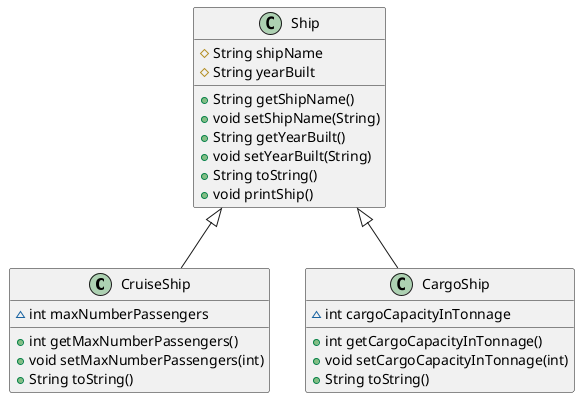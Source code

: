 @startuml
class CruiseShip {
~ int maxNumberPassengers
+ int getMaxNumberPassengers()
+ void setMaxNumberPassengers(int)
+ String toString()
}




class Ship {
# String shipName
# String yearBuilt
+ String getShipName()
+ void setShipName(String)
+ String getYearBuilt()
+ void setYearBuilt(String)
+ String toString()
+ void printShip()
}


class CargoShip {
~ int cargoCapacityInTonnage
+ int getCargoCapacityInTonnage()
+ void setCargoCapacityInTonnage(int)
+ String toString()
}




Ship <|-- CruiseShip
Ship <|-- CargoShip
@enduml